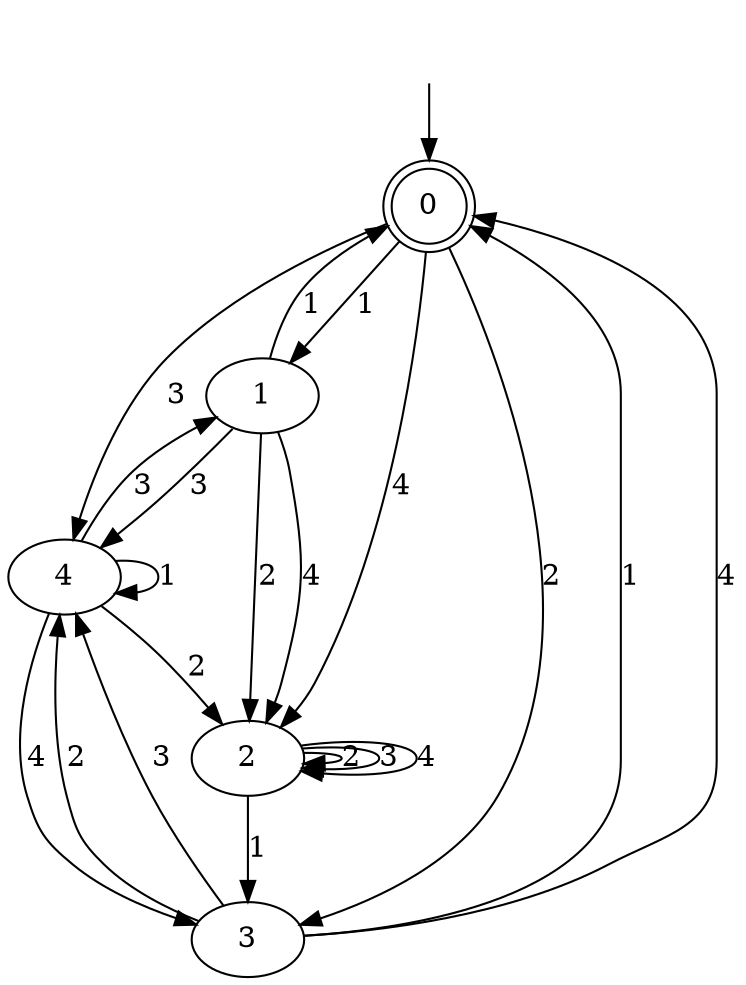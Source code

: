 digraph dfa_size_5_inputs_4_6 {
0 [label=0, shape=doublecircle];
1 [label=1];
2 [label=2];
3 [label=3];
4 [label=4];
0 -> 1  [label=1];
0 -> 3  [label=2];
0 -> 4  [label=3];
0 -> 2  [label=4];
1 -> 0  [label=1];
1 -> 2  [label=2];
1 -> 4  [label=3];
1 -> 2  [label=4];
2 -> 3  [label=1];
2 -> 2  [label=2];
2 -> 2  [label=3];
2 -> 2  [label=4];
3 -> 0  [label=1];
3 -> 4  [label=2];
3 -> 4  [label=3];
3 -> 0  [label=4];
4 -> 4  [label=1];
4 -> 2  [label=2];
4 -> 1  [label=3];
4 -> 3  [label=4];
__start0 [label="", shape=none];
__start0 -> 0  [label=""];
}
